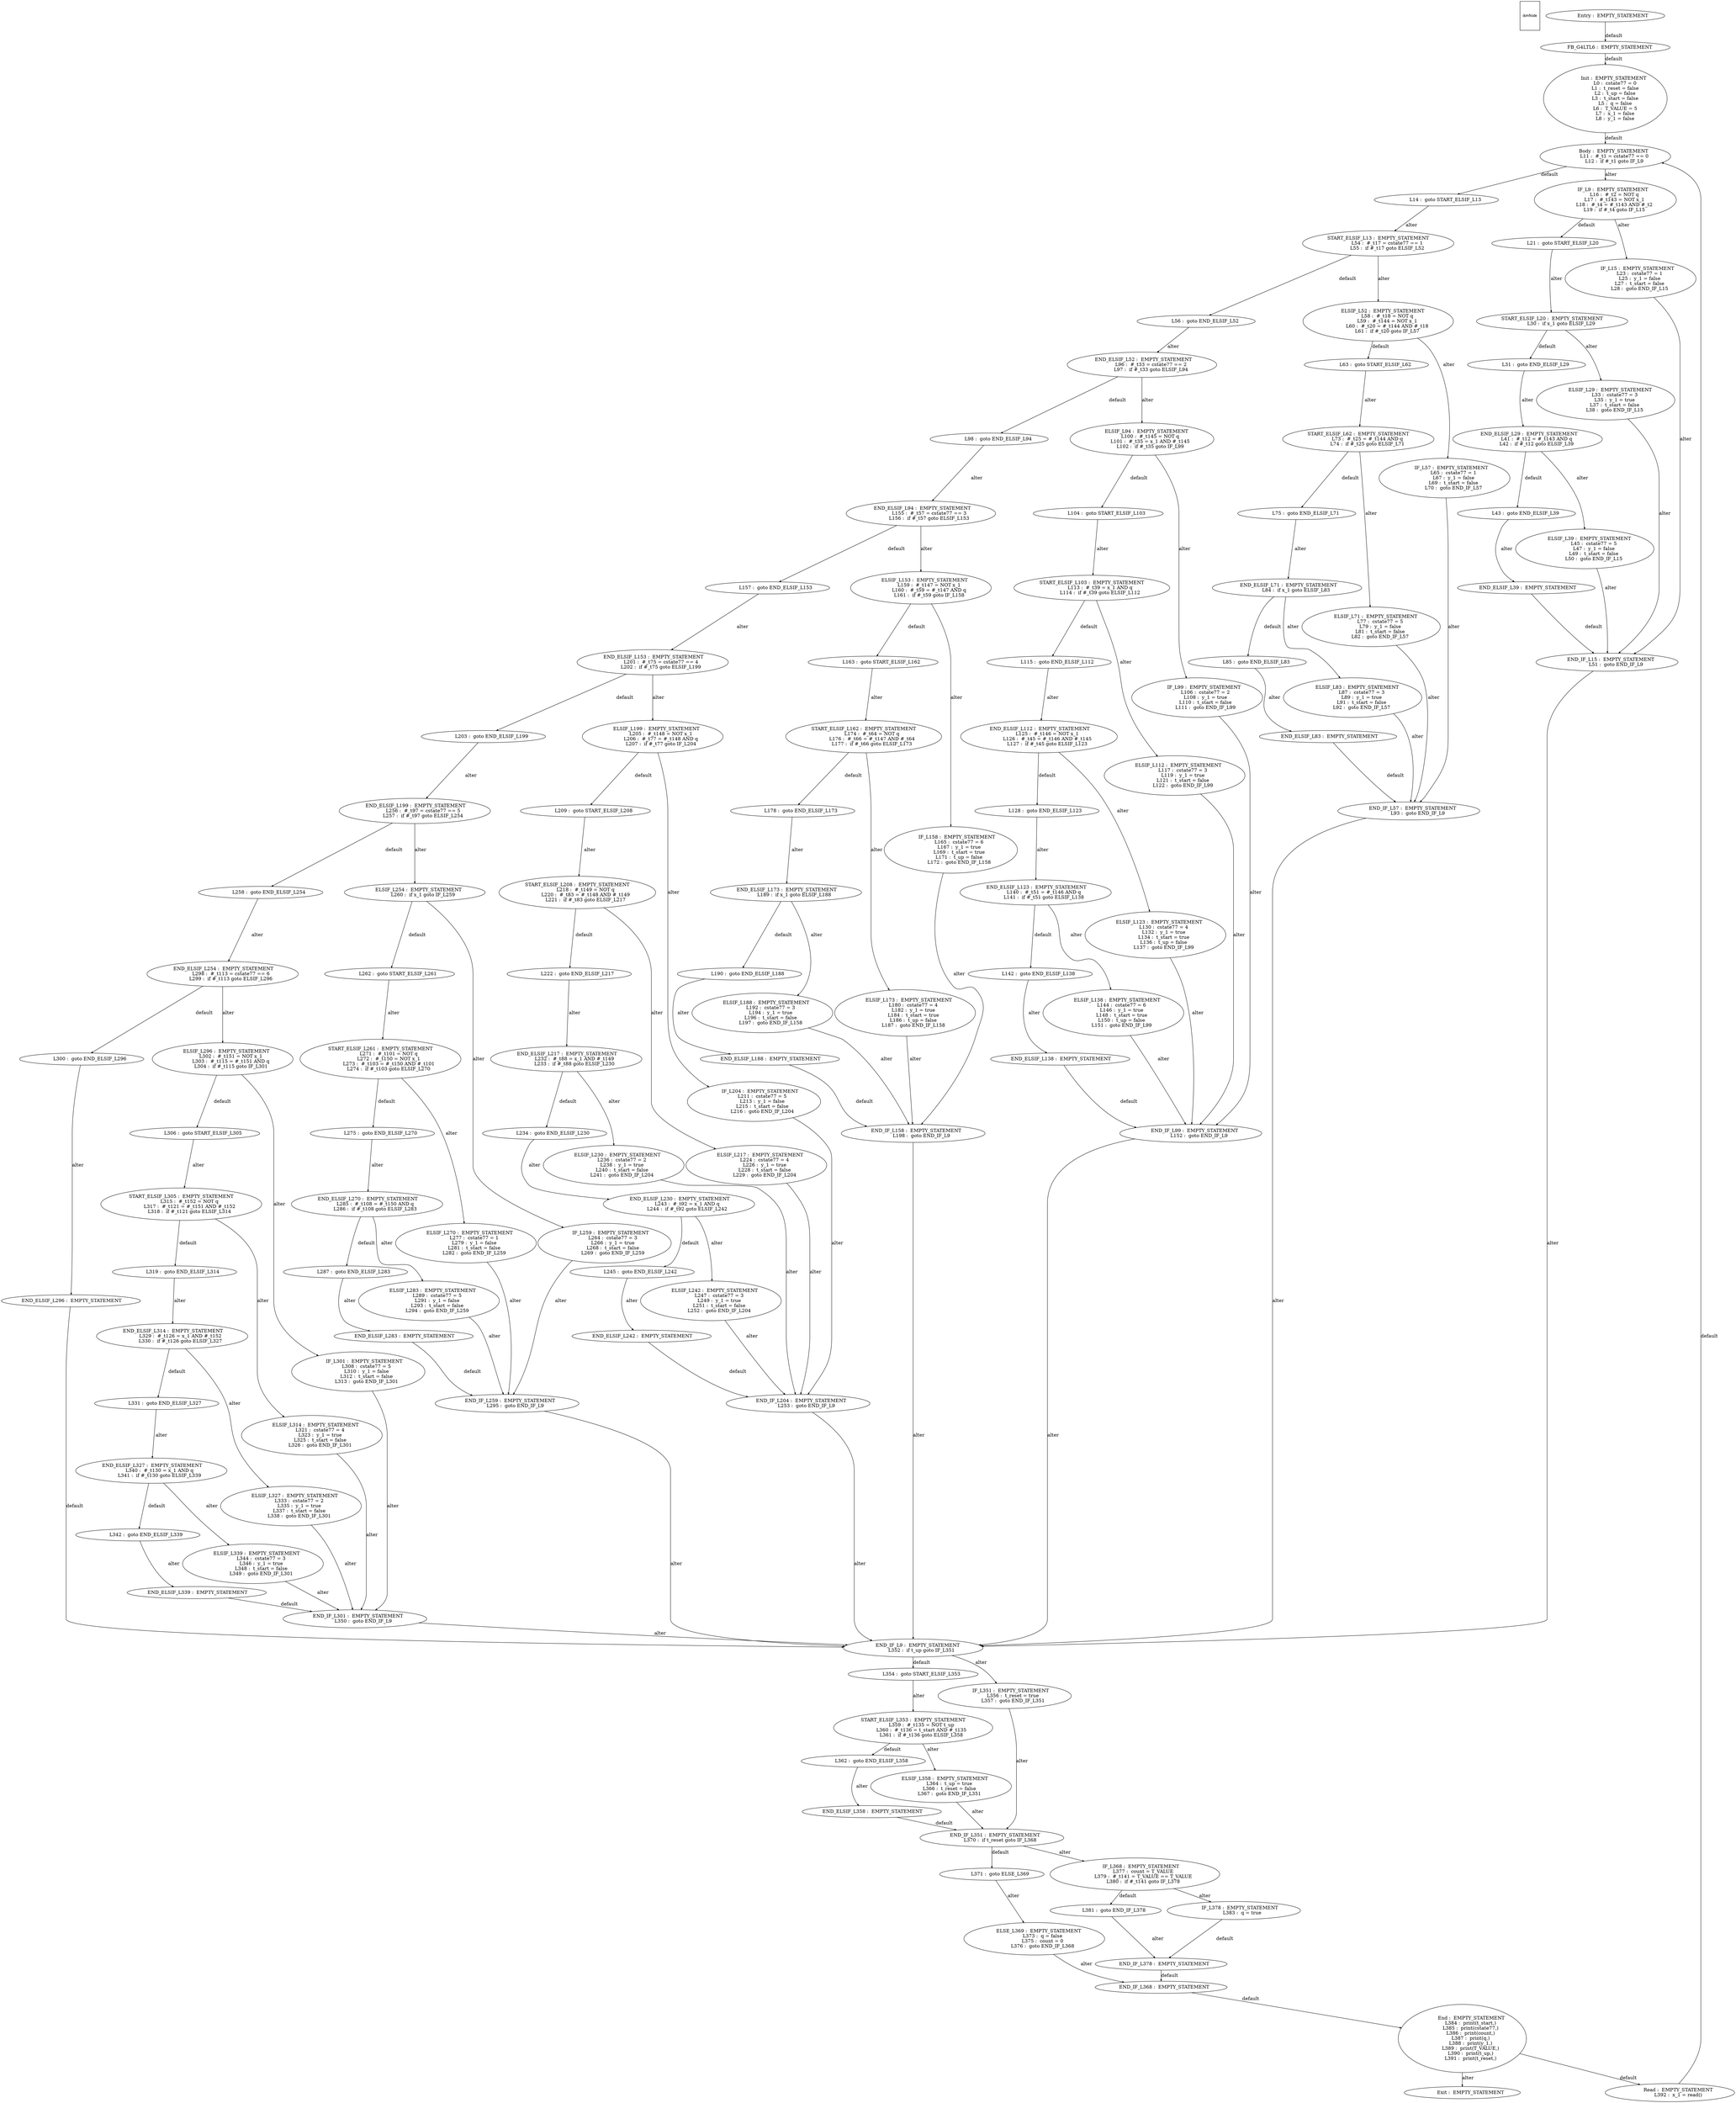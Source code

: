 digraph G {
  ranksep=.25;
  edge [arrowsize=.5]
  domNode [shape=rectangle, fontname="ArialNarrow",
        fontsize=12,  height=1.2];
  "      FB_G4LTL6 :  EMPTY_STATEMENT
"; "           Init :  EMPTY_STATEMENT
             L0 :  cstate77 = 0
             L1 :  t_reset = false
             L2 :  t_up = false
             L3 :  t_start = false
             L5 :  q = false
             L6 :  T_VALUE = 5
             L7 :  x_1 = false
             L8 :  y_1 = false
"; "           Body :  EMPTY_STATEMENT
            L11 :  #_t1 = cstate77 == 0
            L12 :  if #_t1 goto IF_L9
"; "            L14 :  goto START_ELSIF_L13
"; "          IF_L9 :  EMPTY_STATEMENT
            L16 :  #_t2 = NOT q
            L17 :  #_t143 = NOT x_1
            L18 :  #_t4 = #_t143 AND #_t2
            L19 :  if #_t4 goto IF_L15
"; "            L21 :  goto START_ELSIF_L20
"; "         IF_L15 :  EMPTY_STATEMENT
            L23 :  cstate77 = 1
            L25 :  y_1 = false
            L27 :  t_start = false
            L28 :  goto END_IF_L15
"; "START_ELSIF_L20 :  EMPTY_STATEMENT
            L30 :  if x_1 goto ELSIF_L29
"; "            L31 :  goto END_ELSIF_L29
"; "      ELSIF_L29 :  EMPTY_STATEMENT
            L33 :  cstate77 = 3
            L35 :  y_1 = true
            L37 :  t_start = false
            L38 :  goto END_IF_L15
"; "  END_ELSIF_L29 :  EMPTY_STATEMENT
            L41 :  #_t12 = #_t143 AND q
            L42 :  if #_t12 goto ELSIF_L39
"; "            L43 :  goto END_ELSIF_L39
"; "      ELSIF_L39 :  EMPTY_STATEMENT
            L45 :  cstate77 = 5
            L47 :  y_1 = false
            L49 :  t_start = false
            L50 :  goto END_IF_L15
"; "  END_ELSIF_L39 :  EMPTY_STATEMENT
"; "     END_IF_L15 :  EMPTY_STATEMENT
            L51 :  goto END_IF_L9
"; "START_ELSIF_L13 :  EMPTY_STATEMENT
            L54 :  #_t17 = cstate77 == 1
            L55 :  if #_t17 goto ELSIF_L52
"; "            L56 :  goto END_ELSIF_L52
"; "      ELSIF_L52 :  EMPTY_STATEMENT
            L58 :  #_t18 = NOT q
            L59 :  #_t144 = NOT x_1
            L60 :  #_t20 = #_t144 AND #_t18
            L61 :  if #_t20 goto IF_L57
"; "            L63 :  goto START_ELSIF_L62
"; "         IF_L57 :  EMPTY_STATEMENT
            L65 :  cstate77 = 1
            L67 :  y_1 = false
            L69 :  t_start = false
            L70 :  goto END_IF_L57
"; "START_ELSIF_L62 :  EMPTY_STATEMENT
            L73 :  #_t25 = #_t144 AND q
            L74 :  if #_t25 goto ELSIF_L71
"; "            L75 :  goto END_ELSIF_L71
"; "      ELSIF_L71 :  EMPTY_STATEMENT
            L77 :  cstate77 = 5
            L79 :  y_1 = false
            L81 :  t_start = false
            L82 :  goto END_IF_L57
"; "  END_ELSIF_L71 :  EMPTY_STATEMENT
            L84 :  if x_1 goto ELSIF_L83
"; "            L85 :  goto END_ELSIF_L83
"; "      ELSIF_L83 :  EMPTY_STATEMENT
            L87 :  cstate77 = 3
            L89 :  y_1 = true
            L91 :  t_start = false
            L92 :  goto END_IF_L57
"; "  END_ELSIF_L83 :  EMPTY_STATEMENT
"; "     END_IF_L57 :  EMPTY_STATEMENT
            L93 :  goto END_IF_L9
"; "  END_ELSIF_L52 :  EMPTY_STATEMENT
            L96 :  #_t33 = cstate77 == 2
            L97 :  if #_t33 goto ELSIF_L94
"; "            L98 :  goto END_ELSIF_L94
"; "      ELSIF_L94 :  EMPTY_STATEMENT
           L100 :  #_t145 = NOT q
           L101 :  #_t35 = x_1 AND #_t145
           L102 :  if #_t35 goto IF_L99
"; "           L104 :  goto START_ELSIF_L103
"; "         IF_L99 :  EMPTY_STATEMENT
           L106 :  cstate77 = 2
           L108 :  y_1 = true
           L110 :  t_start = false
           L111 :  goto END_IF_L99
"; "START_ELSIF_L103 :  EMPTY_STATEMENT
           L113 :  #_t39 = x_1 AND q
           L114 :  if #_t39 goto ELSIF_L112
"; "           L115 :  goto END_ELSIF_L112
"; "     ELSIF_L112 :  EMPTY_STATEMENT
           L117 :  cstate77 = 3
           L119 :  y_1 = true
           L121 :  t_start = false
           L122 :  goto END_IF_L99
"; " END_ELSIF_L112 :  EMPTY_STATEMENT
           L125 :  #_t146 = NOT x_1
           L126 :  #_t45 = #_t146 AND #_t145
           L127 :  if #_t45 goto ELSIF_L123
"; "           L128 :  goto END_ELSIF_L123
"; "     ELSIF_L123 :  EMPTY_STATEMENT
           L130 :  cstate77 = 4
           L132 :  y_1 = true
           L134 :  t_start = true
           L136 :  t_up = false
           L137 :  goto END_IF_L99
"; " END_ELSIF_L123 :  EMPTY_STATEMENT
           L140 :  #_t51 = #_t146 AND q
           L141 :  if #_t51 goto ELSIF_L138
"; "           L142 :  goto END_ELSIF_L138
"; "     ELSIF_L138 :  EMPTY_STATEMENT
           L144 :  cstate77 = 6
           L146 :  y_1 = true
           L148 :  t_start = true
           L150 :  t_up = false
           L151 :  goto END_IF_L99
"; " END_ELSIF_L138 :  EMPTY_STATEMENT
"; "     END_IF_L99 :  EMPTY_STATEMENT
           L152 :  goto END_IF_L9
"; "  END_ELSIF_L94 :  EMPTY_STATEMENT
           L155 :  #_t57 = cstate77 == 3
           L156 :  if #_t57 goto ELSIF_L153
"; "           L157 :  goto END_ELSIF_L153
"; "     ELSIF_L153 :  EMPTY_STATEMENT
           L159 :  #_t147 = NOT x_1
           L160 :  #_t59 = #_t147 AND q
           L161 :  if #_t59 goto IF_L158
"; "           L163 :  goto START_ELSIF_L162
"; "        IF_L158 :  EMPTY_STATEMENT
           L165 :  cstate77 = 6
           L167 :  y_1 = true
           L169 :  t_start = true
           L171 :  t_up = false
           L172 :  goto END_IF_L158
"; "START_ELSIF_L162 :  EMPTY_STATEMENT
           L174 :  #_t64 = NOT q
           L176 :  #_t66 = #_t147 AND #_t64
           L177 :  if #_t66 goto ELSIF_L173
"; "           L178 :  goto END_ELSIF_L173
"; "     ELSIF_L173 :  EMPTY_STATEMENT
           L180 :  cstate77 = 4
           L182 :  y_1 = true
           L184 :  t_start = true
           L186 :  t_up = false
           L187 :  goto END_IF_L158
"; " END_ELSIF_L173 :  EMPTY_STATEMENT
           L189 :  if x_1 goto ELSIF_L188
"; "           L190 :  goto END_ELSIF_L188
"; "     ELSIF_L188 :  EMPTY_STATEMENT
           L192 :  cstate77 = 3
           L194 :  y_1 = true
           L196 :  t_start = false
           L197 :  goto END_IF_L158
"; " END_ELSIF_L188 :  EMPTY_STATEMENT
"; "    END_IF_L158 :  EMPTY_STATEMENT
           L198 :  goto END_IF_L9
"; " END_ELSIF_L153 :  EMPTY_STATEMENT
           L201 :  #_t75 = cstate77 == 4
           L202 :  if #_t75 goto ELSIF_L199
"; "           L203 :  goto END_ELSIF_L199
"; "     ELSIF_L199 :  EMPTY_STATEMENT
           L205 :  #_t148 = NOT x_1
           L206 :  #_t77 = #_t148 AND q
           L207 :  if #_t77 goto IF_L204
"; "           L209 :  goto START_ELSIF_L208
"; "        IF_L204 :  EMPTY_STATEMENT
           L211 :  cstate77 = 5
           L213 :  y_1 = false
           L215 :  t_start = false
           L216 :  goto END_IF_L204
"; "START_ELSIF_L208 :  EMPTY_STATEMENT
           L218 :  #_t149 = NOT q
           L220 :  #_t83 = #_t148 AND #_t149
           L221 :  if #_t83 goto ELSIF_L217
"; "           L222 :  goto END_ELSIF_L217
"; "     ELSIF_L217 :  EMPTY_STATEMENT
           L224 :  cstate77 = 4
           L226 :  y_1 = true
           L228 :  t_start = false
           L229 :  goto END_IF_L204
"; " END_ELSIF_L217 :  EMPTY_STATEMENT
           L232 :  #_t88 = x_1 AND #_t149
           L233 :  if #_t88 goto ELSIF_L230
"; "           L234 :  goto END_ELSIF_L230
"; "     ELSIF_L230 :  EMPTY_STATEMENT
           L236 :  cstate77 = 2
           L238 :  y_1 = true
           L240 :  t_start = false
           L241 :  goto END_IF_L204
"; " END_ELSIF_L230 :  EMPTY_STATEMENT
           L243 :  #_t92 = x_1 AND q
           L244 :  if #_t92 goto ELSIF_L242
"; "           L245 :  goto END_ELSIF_L242
"; "     ELSIF_L242 :  EMPTY_STATEMENT
           L247 :  cstate77 = 3
           L249 :  y_1 = true
           L251 :  t_start = false
           L252 :  goto END_IF_L204
"; " END_ELSIF_L242 :  EMPTY_STATEMENT
"; "    END_IF_L204 :  EMPTY_STATEMENT
           L253 :  goto END_IF_L9
"; " END_ELSIF_L199 :  EMPTY_STATEMENT
           L256 :  #_t97 = cstate77 == 5
           L257 :  if #_t97 goto ELSIF_L254
"; "           L258 :  goto END_ELSIF_L254
"; "     ELSIF_L254 :  EMPTY_STATEMENT
           L260 :  if x_1 goto IF_L259
"; "           L262 :  goto START_ELSIF_L261
"; "        IF_L259 :  EMPTY_STATEMENT
           L264 :  cstate77 = 3
           L266 :  y_1 = true
           L268 :  t_start = false
           L269 :  goto END_IF_L259
"; "START_ELSIF_L261 :  EMPTY_STATEMENT
           L271 :  #_t101 = NOT q
           L272 :  #_t150 = NOT x_1
           L273 :  #_t103 = #_t150 AND #_t101
           L274 :  if #_t103 goto ELSIF_L270
"; "           L275 :  goto END_ELSIF_L270
"; "     ELSIF_L270 :  EMPTY_STATEMENT
           L277 :  cstate77 = 1
           L279 :  y_1 = false
           L281 :  t_start = false
           L282 :  goto END_IF_L259
"; " END_ELSIF_L270 :  EMPTY_STATEMENT
           L285 :  #_t108 = #_t150 AND q
           L286 :  if #_t108 goto ELSIF_L283
"; "           L287 :  goto END_ELSIF_L283
"; "     ELSIF_L283 :  EMPTY_STATEMENT
           L289 :  cstate77 = 5
           L291 :  y_1 = false
           L293 :  t_start = false
           L294 :  goto END_IF_L259
"; " END_ELSIF_L283 :  EMPTY_STATEMENT
"; "    END_IF_L259 :  EMPTY_STATEMENT
           L295 :  goto END_IF_L9
"; " END_ELSIF_L254 :  EMPTY_STATEMENT
           L298 :  #_t113 = cstate77 == 6
           L299 :  if #_t113 goto ELSIF_L296
"; "           L300 :  goto END_ELSIF_L296
"; "     ELSIF_L296 :  EMPTY_STATEMENT
           L302 :  #_t151 = NOT x_1
           L303 :  #_t115 = #_t151 AND q
           L304 :  if #_t115 goto IF_L301
"; "           L306 :  goto START_ELSIF_L305
"; "        IF_L301 :  EMPTY_STATEMENT
           L308 :  cstate77 = 5
           L310 :  y_1 = false
           L312 :  t_start = false
           L313 :  goto END_IF_L301
"; "START_ELSIF_L305 :  EMPTY_STATEMENT
           L315 :  #_t152 = NOT q
           L317 :  #_t121 = #_t151 AND #_t152
           L318 :  if #_t121 goto ELSIF_L314
"; "           L319 :  goto END_ELSIF_L314
"; "     ELSIF_L314 :  EMPTY_STATEMENT
           L321 :  cstate77 = 4
           L323 :  y_1 = true
           L325 :  t_start = false
           L326 :  goto END_IF_L301
"; " END_ELSIF_L314 :  EMPTY_STATEMENT
           L329 :  #_t126 = x_1 AND #_t152
           L330 :  if #_t126 goto ELSIF_L327
"; "           L331 :  goto END_ELSIF_L327
"; "     ELSIF_L327 :  EMPTY_STATEMENT
           L333 :  cstate77 = 2
           L335 :  y_1 = true
           L337 :  t_start = false
           L338 :  goto END_IF_L301
"; " END_ELSIF_L327 :  EMPTY_STATEMENT
           L340 :  #_t130 = x_1 AND q
           L341 :  if #_t130 goto ELSIF_L339
"; "           L342 :  goto END_ELSIF_L339
"; "     ELSIF_L339 :  EMPTY_STATEMENT
           L344 :  cstate77 = 3
           L346 :  y_1 = true
           L348 :  t_start = false
           L349 :  goto END_IF_L301
"; " END_ELSIF_L339 :  EMPTY_STATEMENT
"; "    END_IF_L301 :  EMPTY_STATEMENT
           L350 :  goto END_IF_L9
"; " END_ELSIF_L296 :  EMPTY_STATEMENT
"; "      END_IF_L9 :  EMPTY_STATEMENT
           L352 :  if t_up goto IF_L351
"; "           L354 :  goto START_ELSIF_L353
"; "        IF_L351 :  EMPTY_STATEMENT
           L356 :  t_reset = true
           L357 :  goto END_IF_L351
"; "START_ELSIF_L353 :  EMPTY_STATEMENT
           L359 :  #_t135 = NOT t_up
           L360 :  #_t136 = t_start AND #_t135
           L361 :  if #_t136 goto ELSIF_L358
"; "           L362 :  goto END_ELSIF_L358
"; "     ELSIF_L358 :  EMPTY_STATEMENT
           L364 :  t_up = true
           L366 :  t_reset = false
           L367 :  goto END_IF_L351
"; " END_ELSIF_L358 :  EMPTY_STATEMENT
"; "    END_IF_L351 :  EMPTY_STATEMENT
           L370 :  if t_reset goto IF_L368
"; "           L371 :  goto ELSE_L369
"; "      ELSE_L369 :  EMPTY_STATEMENT
           L373 :  q = false
           L375 :  count = 0
           L376 :  goto END_IF_L368
"; "        IF_L368 :  EMPTY_STATEMENT
           L377 :  count = T_VALUE
           L379 :  #_t141 = T_VALUE == T_VALUE
           L380 :  if #_t141 goto IF_L378
"; "           L381 :  goto END_IF_L378
"; "        IF_L378 :  EMPTY_STATEMENT
           L383 :  q = true
"; "    END_IF_L378 :  EMPTY_STATEMENT
"; "    END_IF_L368 :  EMPTY_STATEMENT
"; "          Entry :  EMPTY_STATEMENT
"; "            End :  EMPTY_STATEMENT
           L384 :  print(t_start,)
           L385 :  print(cstate77,)
           L386 :  print(count,)
           L387 :  print(q,)
           L388 :  print(y_1,)
           L389 :  print(T_VALUE,)
           L390 :  print(t_up,)
           L391 :  print(t_reset,)
"; "           Exit :  EMPTY_STATEMENT
"; "           Read :  EMPTY_STATEMENT
           L392 :  x_1 = read()
"; 
  "      FB_G4LTL6 :  EMPTY_STATEMENT
" -> "           Init :  EMPTY_STATEMENT
             L0 :  cstate77 = 0
             L1 :  t_reset = false
             L2 :  t_up = false
             L3 :  t_start = false
             L5 :  q = false
             L6 :  T_VALUE = 5
             L7 :  x_1 = false
             L8 :  y_1 = false
"  [label="default"];
  "           Init :  EMPTY_STATEMENT
             L0 :  cstate77 = 0
             L1 :  t_reset = false
             L2 :  t_up = false
             L3 :  t_start = false
             L5 :  q = false
             L6 :  T_VALUE = 5
             L7 :  x_1 = false
             L8 :  y_1 = false
" -> "           Body :  EMPTY_STATEMENT
            L11 :  #_t1 = cstate77 == 0
            L12 :  if #_t1 goto IF_L9
"  [label="default"];
  "           Body :  EMPTY_STATEMENT
            L11 :  #_t1 = cstate77 == 0
            L12 :  if #_t1 goto IF_L9
" -> "            L14 :  goto START_ELSIF_L13
"  [label="default"];
  "           Body :  EMPTY_STATEMENT
            L11 :  #_t1 = cstate77 == 0
            L12 :  if #_t1 goto IF_L9
" -> "          IF_L9 :  EMPTY_STATEMENT
            L16 :  #_t2 = NOT q
            L17 :  #_t143 = NOT x_1
            L18 :  #_t4 = #_t143 AND #_t2
            L19 :  if #_t4 goto IF_L15
"  [label="alter"];
  "            L14 :  goto START_ELSIF_L13
" -> "START_ELSIF_L13 :  EMPTY_STATEMENT
            L54 :  #_t17 = cstate77 == 1
            L55 :  if #_t17 goto ELSIF_L52
"  [label="alter"];
  "          IF_L9 :  EMPTY_STATEMENT
            L16 :  #_t2 = NOT q
            L17 :  #_t143 = NOT x_1
            L18 :  #_t4 = #_t143 AND #_t2
            L19 :  if #_t4 goto IF_L15
" -> "            L21 :  goto START_ELSIF_L20
"  [label="default"];
  "          IF_L9 :  EMPTY_STATEMENT
            L16 :  #_t2 = NOT q
            L17 :  #_t143 = NOT x_1
            L18 :  #_t4 = #_t143 AND #_t2
            L19 :  if #_t4 goto IF_L15
" -> "         IF_L15 :  EMPTY_STATEMENT
            L23 :  cstate77 = 1
            L25 :  y_1 = false
            L27 :  t_start = false
            L28 :  goto END_IF_L15
"  [label="alter"];
  "            L21 :  goto START_ELSIF_L20
" -> "START_ELSIF_L20 :  EMPTY_STATEMENT
            L30 :  if x_1 goto ELSIF_L29
"  [label="alter"];
  "         IF_L15 :  EMPTY_STATEMENT
            L23 :  cstate77 = 1
            L25 :  y_1 = false
            L27 :  t_start = false
            L28 :  goto END_IF_L15
" -> "     END_IF_L15 :  EMPTY_STATEMENT
            L51 :  goto END_IF_L9
"  [label="alter"];
  "START_ELSIF_L20 :  EMPTY_STATEMENT
            L30 :  if x_1 goto ELSIF_L29
" -> "            L31 :  goto END_ELSIF_L29
"  [label="default"];
  "START_ELSIF_L20 :  EMPTY_STATEMENT
            L30 :  if x_1 goto ELSIF_L29
" -> "      ELSIF_L29 :  EMPTY_STATEMENT
            L33 :  cstate77 = 3
            L35 :  y_1 = true
            L37 :  t_start = false
            L38 :  goto END_IF_L15
"  [label="alter"];
  "            L31 :  goto END_ELSIF_L29
" -> "  END_ELSIF_L29 :  EMPTY_STATEMENT
            L41 :  #_t12 = #_t143 AND q
            L42 :  if #_t12 goto ELSIF_L39
"  [label="alter"];
  "      ELSIF_L29 :  EMPTY_STATEMENT
            L33 :  cstate77 = 3
            L35 :  y_1 = true
            L37 :  t_start = false
            L38 :  goto END_IF_L15
" -> "     END_IF_L15 :  EMPTY_STATEMENT
            L51 :  goto END_IF_L9
"  [label="alter"];
  "  END_ELSIF_L29 :  EMPTY_STATEMENT
            L41 :  #_t12 = #_t143 AND q
            L42 :  if #_t12 goto ELSIF_L39
" -> "            L43 :  goto END_ELSIF_L39
"  [label="default"];
  "  END_ELSIF_L29 :  EMPTY_STATEMENT
            L41 :  #_t12 = #_t143 AND q
            L42 :  if #_t12 goto ELSIF_L39
" -> "      ELSIF_L39 :  EMPTY_STATEMENT
            L45 :  cstate77 = 5
            L47 :  y_1 = false
            L49 :  t_start = false
            L50 :  goto END_IF_L15
"  [label="alter"];
  "            L43 :  goto END_ELSIF_L39
" -> "  END_ELSIF_L39 :  EMPTY_STATEMENT
"  [label="alter"];
  "      ELSIF_L39 :  EMPTY_STATEMENT
            L45 :  cstate77 = 5
            L47 :  y_1 = false
            L49 :  t_start = false
            L50 :  goto END_IF_L15
" -> "     END_IF_L15 :  EMPTY_STATEMENT
            L51 :  goto END_IF_L9
"  [label="alter"];
  "  END_ELSIF_L39 :  EMPTY_STATEMENT
" -> "     END_IF_L15 :  EMPTY_STATEMENT
            L51 :  goto END_IF_L9
"  [label="default"];
  "     END_IF_L15 :  EMPTY_STATEMENT
            L51 :  goto END_IF_L9
" -> "      END_IF_L9 :  EMPTY_STATEMENT
           L352 :  if t_up goto IF_L351
"  [label="alter"];
  "START_ELSIF_L13 :  EMPTY_STATEMENT
            L54 :  #_t17 = cstate77 == 1
            L55 :  if #_t17 goto ELSIF_L52
" -> "            L56 :  goto END_ELSIF_L52
"  [label="default"];
  "START_ELSIF_L13 :  EMPTY_STATEMENT
            L54 :  #_t17 = cstate77 == 1
            L55 :  if #_t17 goto ELSIF_L52
" -> "      ELSIF_L52 :  EMPTY_STATEMENT
            L58 :  #_t18 = NOT q
            L59 :  #_t144 = NOT x_1
            L60 :  #_t20 = #_t144 AND #_t18
            L61 :  if #_t20 goto IF_L57
"  [label="alter"];
  "            L56 :  goto END_ELSIF_L52
" -> "  END_ELSIF_L52 :  EMPTY_STATEMENT
            L96 :  #_t33 = cstate77 == 2
            L97 :  if #_t33 goto ELSIF_L94
"  [label="alter"];
  "      ELSIF_L52 :  EMPTY_STATEMENT
            L58 :  #_t18 = NOT q
            L59 :  #_t144 = NOT x_1
            L60 :  #_t20 = #_t144 AND #_t18
            L61 :  if #_t20 goto IF_L57
" -> "            L63 :  goto START_ELSIF_L62
"  [label="default"];
  "      ELSIF_L52 :  EMPTY_STATEMENT
            L58 :  #_t18 = NOT q
            L59 :  #_t144 = NOT x_1
            L60 :  #_t20 = #_t144 AND #_t18
            L61 :  if #_t20 goto IF_L57
" -> "         IF_L57 :  EMPTY_STATEMENT
            L65 :  cstate77 = 1
            L67 :  y_1 = false
            L69 :  t_start = false
            L70 :  goto END_IF_L57
"  [label="alter"];
  "            L63 :  goto START_ELSIF_L62
" -> "START_ELSIF_L62 :  EMPTY_STATEMENT
            L73 :  #_t25 = #_t144 AND q
            L74 :  if #_t25 goto ELSIF_L71
"  [label="alter"];
  "         IF_L57 :  EMPTY_STATEMENT
            L65 :  cstate77 = 1
            L67 :  y_1 = false
            L69 :  t_start = false
            L70 :  goto END_IF_L57
" -> "     END_IF_L57 :  EMPTY_STATEMENT
            L93 :  goto END_IF_L9
"  [label="alter"];
  "START_ELSIF_L62 :  EMPTY_STATEMENT
            L73 :  #_t25 = #_t144 AND q
            L74 :  if #_t25 goto ELSIF_L71
" -> "            L75 :  goto END_ELSIF_L71
"  [label="default"];
  "START_ELSIF_L62 :  EMPTY_STATEMENT
            L73 :  #_t25 = #_t144 AND q
            L74 :  if #_t25 goto ELSIF_L71
" -> "      ELSIF_L71 :  EMPTY_STATEMENT
            L77 :  cstate77 = 5
            L79 :  y_1 = false
            L81 :  t_start = false
            L82 :  goto END_IF_L57
"  [label="alter"];
  "            L75 :  goto END_ELSIF_L71
" -> "  END_ELSIF_L71 :  EMPTY_STATEMENT
            L84 :  if x_1 goto ELSIF_L83
"  [label="alter"];
  "      ELSIF_L71 :  EMPTY_STATEMENT
            L77 :  cstate77 = 5
            L79 :  y_1 = false
            L81 :  t_start = false
            L82 :  goto END_IF_L57
" -> "     END_IF_L57 :  EMPTY_STATEMENT
            L93 :  goto END_IF_L9
"  [label="alter"];
  "  END_ELSIF_L71 :  EMPTY_STATEMENT
            L84 :  if x_1 goto ELSIF_L83
" -> "            L85 :  goto END_ELSIF_L83
"  [label="default"];
  "  END_ELSIF_L71 :  EMPTY_STATEMENT
            L84 :  if x_1 goto ELSIF_L83
" -> "      ELSIF_L83 :  EMPTY_STATEMENT
            L87 :  cstate77 = 3
            L89 :  y_1 = true
            L91 :  t_start = false
            L92 :  goto END_IF_L57
"  [label="alter"];
  "            L85 :  goto END_ELSIF_L83
" -> "  END_ELSIF_L83 :  EMPTY_STATEMENT
"  [label="alter"];
  "      ELSIF_L83 :  EMPTY_STATEMENT
            L87 :  cstate77 = 3
            L89 :  y_1 = true
            L91 :  t_start = false
            L92 :  goto END_IF_L57
" -> "     END_IF_L57 :  EMPTY_STATEMENT
            L93 :  goto END_IF_L9
"  [label="alter"];
  "  END_ELSIF_L83 :  EMPTY_STATEMENT
" -> "     END_IF_L57 :  EMPTY_STATEMENT
            L93 :  goto END_IF_L9
"  [label="default"];
  "     END_IF_L57 :  EMPTY_STATEMENT
            L93 :  goto END_IF_L9
" -> "      END_IF_L9 :  EMPTY_STATEMENT
           L352 :  if t_up goto IF_L351
"  [label="alter"];
  "  END_ELSIF_L52 :  EMPTY_STATEMENT
            L96 :  #_t33 = cstate77 == 2
            L97 :  if #_t33 goto ELSIF_L94
" -> "            L98 :  goto END_ELSIF_L94
"  [label="default"];
  "  END_ELSIF_L52 :  EMPTY_STATEMENT
            L96 :  #_t33 = cstate77 == 2
            L97 :  if #_t33 goto ELSIF_L94
" -> "      ELSIF_L94 :  EMPTY_STATEMENT
           L100 :  #_t145 = NOT q
           L101 :  #_t35 = x_1 AND #_t145
           L102 :  if #_t35 goto IF_L99
"  [label="alter"];
  "            L98 :  goto END_ELSIF_L94
" -> "  END_ELSIF_L94 :  EMPTY_STATEMENT
           L155 :  #_t57 = cstate77 == 3
           L156 :  if #_t57 goto ELSIF_L153
"  [label="alter"];
  "      ELSIF_L94 :  EMPTY_STATEMENT
           L100 :  #_t145 = NOT q
           L101 :  #_t35 = x_1 AND #_t145
           L102 :  if #_t35 goto IF_L99
" -> "           L104 :  goto START_ELSIF_L103
"  [label="default"];
  "      ELSIF_L94 :  EMPTY_STATEMENT
           L100 :  #_t145 = NOT q
           L101 :  #_t35 = x_1 AND #_t145
           L102 :  if #_t35 goto IF_L99
" -> "         IF_L99 :  EMPTY_STATEMENT
           L106 :  cstate77 = 2
           L108 :  y_1 = true
           L110 :  t_start = false
           L111 :  goto END_IF_L99
"  [label="alter"];
  "           L104 :  goto START_ELSIF_L103
" -> "START_ELSIF_L103 :  EMPTY_STATEMENT
           L113 :  #_t39 = x_1 AND q
           L114 :  if #_t39 goto ELSIF_L112
"  [label="alter"];
  "         IF_L99 :  EMPTY_STATEMENT
           L106 :  cstate77 = 2
           L108 :  y_1 = true
           L110 :  t_start = false
           L111 :  goto END_IF_L99
" -> "     END_IF_L99 :  EMPTY_STATEMENT
           L152 :  goto END_IF_L9
"  [label="alter"];
  "START_ELSIF_L103 :  EMPTY_STATEMENT
           L113 :  #_t39 = x_1 AND q
           L114 :  if #_t39 goto ELSIF_L112
" -> "           L115 :  goto END_ELSIF_L112
"  [label="default"];
  "START_ELSIF_L103 :  EMPTY_STATEMENT
           L113 :  #_t39 = x_1 AND q
           L114 :  if #_t39 goto ELSIF_L112
" -> "     ELSIF_L112 :  EMPTY_STATEMENT
           L117 :  cstate77 = 3
           L119 :  y_1 = true
           L121 :  t_start = false
           L122 :  goto END_IF_L99
"  [label="alter"];
  "           L115 :  goto END_ELSIF_L112
" -> " END_ELSIF_L112 :  EMPTY_STATEMENT
           L125 :  #_t146 = NOT x_1
           L126 :  #_t45 = #_t146 AND #_t145
           L127 :  if #_t45 goto ELSIF_L123
"  [label="alter"];
  "     ELSIF_L112 :  EMPTY_STATEMENT
           L117 :  cstate77 = 3
           L119 :  y_1 = true
           L121 :  t_start = false
           L122 :  goto END_IF_L99
" -> "     END_IF_L99 :  EMPTY_STATEMENT
           L152 :  goto END_IF_L9
"  [label="alter"];
  " END_ELSIF_L112 :  EMPTY_STATEMENT
           L125 :  #_t146 = NOT x_1
           L126 :  #_t45 = #_t146 AND #_t145
           L127 :  if #_t45 goto ELSIF_L123
" -> "           L128 :  goto END_ELSIF_L123
"  [label="default"];
  " END_ELSIF_L112 :  EMPTY_STATEMENT
           L125 :  #_t146 = NOT x_1
           L126 :  #_t45 = #_t146 AND #_t145
           L127 :  if #_t45 goto ELSIF_L123
" -> "     ELSIF_L123 :  EMPTY_STATEMENT
           L130 :  cstate77 = 4
           L132 :  y_1 = true
           L134 :  t_start = true
           L136 :  t_up = false
           L137 :  goto END_IF_L99
"  [label="alter"];
  "           L128 :  goto END_ELSIF_L123
" -> " END_ELSIF_L123 :  EMPTY_STATEMENT
           L140 :  #_t51 = #_t146 AND q
           L141 :  if #_t51 goto ELSIF_L138
"  [label="alter"];
  "     ELSIF_L123 :  EMPTY_STATEMENT
           L130 :  cstate77 = 4
           L132 :  y_1 = true
           L134 :  t_start = true
           L136 :  t_up = false
           L137 :  goto END_IF_L99
" -> "     END_IF_L99 :  EMPTY_STATEMENT
           L152 :  goto END_IF_L9
"  [label="alter"];
  " END_ELSIF_L123 :  EMPTY_STATEMENT
           L140 :  #_t51 = #_t146 AND q
           L141 :  if #_t51 goto ELSIF_L138
" -> "           L142 :  goto END_ELSIF_L138
"  [label="default"];
  " END_ELSIF_L123 :  EMPTY_STATEMENT
           L140 :  #_t51 = #_t146 AND q
           L141 :  if #_t51 goto ELSIF_L138
" -> "     ELSIF_L138 :  EMPTY_STATEMENT
           L144 :  cstate77 = 6
           L146 :  y_1 = true
           L148 :  t_start = true
           L150 :  t_up = false
           L151 :  goto END_IF_L99
"  [label="alter"];
  "           L142 :  goto END_ELSIF_L138
" -> " END_ELSIF_L138 :  EMPTY_STATEMENT
"  [label="alter"];
  "     ELSIF_L138 :  EMPTY_STATEMENT
           L144 :  cstate77 = 6
           L146 :  y_1 = true
           L148 :  t_start = true
           L150 :  t_up = false
           L151 :  goto END_IF_L99
" -> "     END_IF_L99 :  EMPTY_STATEMENT
           L152 :  goto END_IF_L9
"  [label="alter"];
  " END_ELSIF_L138 :  EMPTY_STATEMENT
" -> "     END_IF_L99 :  EMPTY_STATEMENT
           L152 :  goto END_IF_L9
"  [label="default"];
  "     END_IF_L99 :  EMPTY_STATEMENT
           L152 :  goto END_IF_L9
" -> "      END_IF_L9 :  EMPTY_STATEMENT
           L352 :  if t_up goto IF_L351
"  [label="alter"];
  "  END_ELSIF_L94 :  EMPTY_STATEMENT
           L155 :  #_t57 = cstate77 == 3
           L156 :  if #_t57 goto ELSIF_L153
" -> "           L157 :  goto END_ELSIF_L153
"  [label="default"];
  "  END_ELSIF_L94 :  EMPTY_STATEMENT
           L155 :  #_t57 = cstate77 == 3
           L156 :  if #_t57 goto ELSIF_L153
" -> "     ELSIF_L153 :  EMPTY_STATEMENT
           L159 :  #_t147 = NOT x_1
           L160 :  #_t59 = #_t147 AND q
           L161 :  if #_t59 goto IF_L158
"  [label="alter"];
  "           L157 :  goto END_ELSIF_L153
" -> " END_ELSIF_L153 :  EMPTY_STATEMENT
           L201 :  #_t75 = cstate77 == 4
           L202 :  if #_t75 goto ELSIF_L199
"  [label="alter"];
  "     ELSIF_L153 :  EMPTY_STATEMENT
           L159 :  #_t147 = NOT x_1
           L160 :  #_t59 = #_t147 AND q
           L161 :  if #_t59 goto IF_L158
" -> "           L163 :  goto START_ELSIF_L162
"  [label="default"];
  "     ELSIF_L153 :  EMPTY_STATEMENT
           L159 :  #_t147 = NOT x_1
           L160 :  #_t59 = #_t147 AND q
           L161 :  if #_t59 goto IF_L158
" -> "        IF_L158 :  EMPTY_STATEMENT
           L165 :  cstate77 = 6
           L167 :  y_1 = true
           L169 :  t_start = true
           L171 :  t_up = false
           L172 :  goto END_IF_L158
"  [label="alter"];
  "           L163 :  goto START_ELSIF_L162
" -> "START_ELSIF_L162 :  EMPTY_STATEMENT
           L174 :  #_t64 = NOT q
           L176 :  #_t66 = #_t147 AND #_t64
           L177 :  if #_t66 goto ELSIF_L173
"  [label="alter"];
  "        IF_L158 :  EMPTY_STATEMENT
           L165 :  cstate77 = 6
           L167 :  y_1 = true
           L169 :  t_start = true
           L171 :  t_up = false
           L172 :  goto END_IF_L158
" -> "    END_IF_L158 :  EMPTY_STATEMENT
           L198 :  goto END_IF_L9
"  [label="alter"];
  "START_ELSIF_L162 :  EMPTY_STATEMENT
           L174 :  #_t64 = NOT q
           L176 :  #_t66 = #_t147 AND #_t64
           L177 :  if #_t66 goto ELSIF_L173
" -> "           L178 :  goto END_ELSIF_L173
"  [label="default"];
  "START_ELSIF_L162 :  EMPTY_STATEMENT
           L174 :  #_t64 = NOT q
           L176 :  #_t66 = #_t147 AND #_t64
           L177 :  if #_t66 goto ELSIF_L173
" -> "     ELSIF_L173 :  EMPTY_STATEMENT
           L180 :  cstate77 = 4
           L182 :  y_1 = true
           L184 :  t_start = true
           L186 :  t_up = false
           L187 :  goto END_IF_L158
"  [label="alter"];
  "           L178 :  goto END_ELSIF_L173
" -> " END_ELSIF_L173 :  EMPTY_STATEMENT
           L189 :  if x_1 goto ELSIF_L188
"  [label="alter"];
  "     ELSIF_L173 :  EMPTY_STATEMENT
           L180 :  cstate77 = 4
           L182 :  y_1 = true
           L184 :  t_start = true
           L186 :  t_up = false
           L187 :  goto END_IF_L158
" -> "    END_IF_L158 :  EMPTY_STATEMENT
           L198 :  goto END_IF_L9
"  [label="alter"];
  " END_ELSIF_L173 :  EMPTY_STATEMENT
           L189 :  if x_1 goto ELSIF_L188
" -> "           L190 :  goto END_ELSIF_L188
"  [label="default"];
  " END_ELSIF_L173 :  EMPTY_STATEMENT
           L189 :  if x_1 goto ELSIF_L188
" -> "     ELSIF_L188 :  EMPTY_STATEMENT
           L192 :  cstate77 = 3
           L194 :  y_1 = true
           L196 :  t_start = false
           L197 :  goto END_IF_L158
"  [label="alter"];
  "           L190 :  goto END_ELSIF_L188
" -> " END_ELSIF_L188 :  EMPTY_STATEMENT
"  [label="alter"];
  "     ELSIF_L188 :  EMPTY_STATEMENT
           L192 :  cstate77 = 3
           L194 :  y_1 = true
           L196 :  t_start = false
           L197 :  goto END_IF_L158
" -> "    END_IF_L158 :  EMPTY_STATEMENT
           L198 :  goto END_IF_L9
"  [label="alter"];
  " END_ELSIF_L188 :  EMPTY_STATEMENT
" -> "    END_IF_L158 :  EMPTY_STATEMENT
           L198 :  goto END_IF_L9
"  [label="default"];
  "    END_IF_L158 :  EMPTY_STATEMENT
           L198 :  goto END_IF_L9
" -> "      END_IF_L9 :  EMPTY_STATEMENT
           L352 :  if t_up goto IF_L351
"  [label="alter"];
  " END_ELSIF_L153 :  EMPTY_STATEMENT
           L201 :  #_t75 = cstate77 == 4
           L202 :  if #_t75 goto ELSIF_L199
" -> "           L203 :  goto END_ELSIF_L199
"  [label="default"];
  " END_ELSIF_L153 :  EMPTY_STATEMENT
           L201 :  #_t75 = cstate77 == 4
           L202 :  if #_t75 goto ELSIF_L199
" -> "     ELSIF_L199 :  EMPTY_STATEMENT
           L205 :  #_t148 = NOT x_1
           L206 :  #_t77 = #_t148 AND q
           L207 :  if #_t77 goto IF_L204
"  [label="alter"];
  "           L203 :  goto END_ELSIF_L199
" -> " END_ELSIF_L199 :  EMPTY_STATEMENT
           L256 :  #_t97 = cstate77 == 5
           L257 :  if #_t97 goto ELSIF_L254
"  [label="alter"];
  "     ELSIF_L199 :  EMPTY_STATEMENT
           L205 :  #_t148 = NOT x_1
           L206 :  #_t77 = #_t148 AND q
           L207 :  if #_t77 goto IF_L204
" -> "           L209 :  goto START_ELSIF_L208
"  [label="default"];
  "     ELSIF_L199 :  EMPTY_STATEMENT
           L205 :  #_t148 = NOT x_1
           L206 :  #_t77 = #_t148 AND q
           L207 :  if #_t77 goto IF_L204
" -> "        IF_L204 :  EMPTY_STATEMENT
           L211 :  cstate77 = 5
           L213 :  y_1 = false
           L215 :  t_start = false
           L216 :  goto END_IF_L204
"  [label="alter"];
  "           L209 :  goto START_ELSIF_L208
" -> "START_ELSIF_L208 :  EMPTY_STATEMENT
           L218 :  #_t149 = NOT q
           L220 :  #_t83 = #_t148 AND #_t149
           L221 :  if #_t83 goto ELSIF_L217
"  [label="alter"];
  "        IF_L204 :  EMPTY_STATEMENT
           L211 :  cstate77 = 5
           L213 :  y_1 = false
           L215 :  t_start = false
           L216 :  goto END_IF_L204
" -> "    END_IF_L204 :  EMPTY_STATEMENT
           L253 :  goto END_IF_L9
"  [label="alter"];
  "START_ELSIF_L208 :  EMPTY_STATEMENT
           L218 :  #_t149 = NOT q
           L220 :  #_t83 = #_t148 AND #_t149
           L221 :  if #_t83 goto ELSIF_L217
" -> "           L222 :  goto END_ELSIF_L217
"  [label="default"];
  "START_ELSIF_L208 :  EMPTY_STATEMENT
           L218 :  #_t149 = NOT q
           L220 :  #_t83 = #_t148 AND #_t149
           L221 :  if #_t83 goto ELSIF_L217
" -> "     ELSIF_L217 :  EMPTY_STATEMENT
           L224 :  cstate77 = 4
           L226 :  y_1 = true
           L228 :  t_start = false
           L229 :  goto END_IF_L204
"  [label="alter"];
  "           L222 :  goto END_ELSIF_L217
" -> " END_ELSIF_L217 :  EMPTY_STATEMENT
           L232 :  #_t88 = x_1 AND #_t149
           L233 :  if #_t88 goto ELSIF_L230
"  [label="alter"];
  "     ELSIF_L217 :  EMPTY_STATEMENT
           L224 :  cstate77 = 4
           L226 :  y_1 = true
           L228 :  t_start = false
           L229 :  goto END_IF_L204
" -> "    END_IF_L204 :  EMPTY_STATEMENT
           L253 :  goto END_IF_L9
"  [label="alter"];
  " END_ELSIF_L217 :  EMPTY_STATEMENT
           L232 :  #_t88 = x_1 AND #_t149
           L233 :  if #_t88 goto ELSIF_L230
" -> "           L234 :  goto END_ELSIF_L230
"  [label="default"];
  " END_ELSIF_L217 :  EMPTY_STATEMENT
           L232 :  #_t88 = x_1 AND #_t149
           L233 :  if #_t88 goto ELSIF_L230
" -> "     ELSIF_L230 :  EMPTY_STATEMENT
           L236 :  cstate77 = 2
           L238 :  y_1 = true
           L240 :  t_start = false
           L241 :  goto END_IF_L204
"  [label="alter"];
  "           L234 :  goto END_ELSIF_L230
" -> " END_ELSIF_L230 :  EMPTY_STATEMENT
           L243 :  #_t92 = x_1 AND q
           L244 :  if #_t92 goto ELSIF_L242
"  [label="alter"];
  "     ELSIF_L230 :  EMPTY_STATEMENT
           L236 :  cstate77 = 2
           L238 :  y_1 = true
           L240 :  t_start = false
           L241 :  goto END_IF_L204
" -> "    END_IF_L204 :  EMPTY_STATEMENT
           L253 :  goto END_IF_L9
"  [label="alter"];
  " END_ELSIF_L230 :  EMPTY_STATEMENT
           L243 :  #_t92 = x_1 AND q
           L244 :  if #_t92 goto ELSIF_L242
" -> "           L245 :  goto END_ELSIF_L242
"  [label="default"];
  " END_ELSIF_L230 :  EMPTY_STATEMENT
           L243 :  #_t92 = x_1 AND q
           L244 :  if #_t92 goto ELSIF_L242
" -> "     ELSIF_L242 :  EMPTY_STATEMENT
           L247 :  cstate77 = 3
           L249 :  y_1 = true
           L251 :  t_start = false
           L252 :  goto END_IF_L204
"  [label="alter"];
  "           L245 :  goto END_ELSIF_L242
" -> " END_ELSIF_L242 :  EMPTY_STATEMENT
"  [label="alter"];
  "     ELSIF_L242 :  EMPTY_STATEMENT
           L247 :  cstate77 = 3
           L249 :  y_1 = true
           L251 :  t_start = false
           L252 :  goto END_IF_L204
" -> "    END_IF_L204 :  EMPTY_STATEMENT
           L253 :  goto END_IF_L9
"  [label="alter"];
  " END_ELSIF_L242 :  EMPTY_STATEMENT
" -> "    END_IF_L204 :  EMPTY_STATEMENT
           L253 :  goto END_IF_L9
"  [label="default"];
  "    END_IF_L204 :  EMPTY_STATEMENT
           L253 :  goto END_IF_L9
" -> "      END_IF_L9 :  EMPTY_STATEMENT
           L352 :  if t_up goto IF_L351
"  [label="alter"];
  " END_ELSIF_L199 :  EMPTY_STATEMENT
           L256 :  #_t97 = cstate77 == 5
           L257 :  if #_t97 goto ELSIF_L254
" -> "           L258 :  goto END_ELSIF_L254
"  [label="default"];
  " END_ELSIF_L199 :  EMPTY_STATEMENT
           L256 :  #_t97 = cstate77 == 5
           L257 :  if #_t97 goto ELSIF_L254
" -> "     ELSIF_L254 :  EMPTY_STATEMENT
           L260 :  if x_1 goto IF_L259
"  [label="alter"];
  "           L258 :  goto END_ELSIF_L254
" -> " END_ELSIF_L254 :  EMPTY_STATEMENT
           L298 :  #_t113 = cstate77 == 6
           L299 :  if #_t113 goto ELSIF_L296
"  [label="alter"];
  "     ELSIF_L254 :  EMPTY_STATEMENT
           L260 :  if x_1 goto IF_L259
" -> "           L262 :  goto START_ELSIF_L261
"  [label="default"];
  "     ELSIF_L254 :  EMPTY_STATEMENT
           L260 :  if x_1 goto IF_L259
" -> "        IF_L259 :  EMPTY_STATEMENT
           L264 :  cstate77 = 3
           L266 :  y_1 = true
           L268 :  t_start = false
           L269 :  goto END_IF_L259
"  [label="alter"];
  "           L262 :  goto START_ELSIF_L261
" -> "START_ELSIF_L261 :  EMPTY_STATEMENT
           L271 :  #_t101 = NOT q
           L272 :  #_t150 = NOT x_1
           L273 :  #_t103 = #_t150 AND #_t101
           L274 :  if #_t103 goto ELSIF_L270
"  [label="alter"];
  "        IF_L259 :  EMPTY_STATEMENT
           L264 :  cstate77 = 3
           L266 :  y_1 = true
           L268 :  t_start = false
           L269 :  goto END_IF_L259
" -> "    END_IF_L259 :  EMPTY_STATEMENT
           L295 :  goto END_IF_L9
"  [label="alter"];
  "START_ELSIF_L261 :  EMPTY_STATEMENT
           L271 :  #_t101 = NOT q
           L272 :  #_t150 = NOT x_1
           L273 :  #_t103 = #_t150 AND #_t101
           L274 :  if #_t103 goto ELSIF_L270
" -> "           L275 :  goto END_ELSIF_L270
"  [label="default"];
  "START_ELSIF_L261 :  EMPTY_STATEMENT
           L271 :  #_t101 = NOT q
           L272 :  #_t150 = NOT x_1
           L273 :  #_t103 = #_t150 AND #_t101
           L274 :  if #_t103 goto ELSIF_L270
" -> "     ELSIF_L270 :  EMPTY_STATEMENT
           L277 :  cstate77 = 1
           L279 :  y_1 = false
           L281 :  t_start = false
           L282 :  goto END_IF_L259
"  [label="alter"];
  "           L275 :  goto END_ELSIF_L270
" -> " END_ELSIF_L270 :  EMPTY_STATEMENT
           L285 :  #_t108 = #_t150 AND q
           L286 :  if #_t108 goto ELSIF_L283
"  [label="alter"];
  "     ELSIF_L270 :  EMPTY_STATEMENT
           L277 :  cstate77 = 1
           L279 :  y_1 = false
           L281 :  t_start = false
           L282 :  goto END_IF_L259
" -> "    END_IF_L259 :  EMPTY_STATEMENT
           L295 :  goto END_IF_L9
"  [label="alter"];
  " END_ELSIF_L270 :  EMPTY_STATEMENT
           L285 :  #_t108 = #_t150 AND q
           L286 :  if #_t108 goto ELSIF_L283
" -> "           L287 :  goto END_ELSIF_L283
"  [label="default"];
  " END_ELSIF_L270 :  EMPTY_STATEMENT
           L285 :  #_t108 = #_t150 AND q
           L286 :  if #_t108 goto ELSIF_L283
" -> "     ELSIF_L283 :  EMPTY_STATEMENT
           L289 :  cstate77 = 5
           L291 :  y_1 = false
           L293 :  t_start = false
           L294 :  goto END_IF_L259
"  [label="alter"];
  "           L287 :  goto END_ELSIF_L283
" -> " END_ELSIF_L283 :  EMPTY_STATEMENT
"  [label="alter"];
  "     ELSIF_L283 :  EMPTY_STATEMENT
           L289 :  cstate77 = 5
           L291 :  y_1 = false
           L293 :  t_start = false
           L294 :  goto END_IF_L259
" -> "    END_IF_L259 :  EMPTY_STATEMENT
           L295 :  goto END_IF_L9
"  [label="alter"];
  " END_ELSIF_L283 :  EMPTY_STATEMENT
" -> "    END_IF_L259 :  EMPTY_STATEMENT
           L295 :  goto END_IF_L9
"  [label="default"];
  "    END_IF_L259 :  EMPTY_STATEMENT
           L295 :  goto END_IF_L9
" -> "      END_IF_L9 :  EMPTY_STATEMENT
           L352 :  if t_up goto IF_L351
"  [label="alter"];
  " END_ELSIF_L254 :  EMPTY_STATEMENT
           L298 :  #_t113 = cstate77 == 6
           L299 :  if #_t113 goto ELSIF_L296
" -> "           L300 :  goto END_ELSIF_L296
"  [label="default"];
  " END_ELSIF_L254 :  EMPTY_STATEMENT
           L298 :  #_t113 = cstate77 == 6
           L299 :  if #_t113 goto ELSIF_L296
" -> "     ELSIF_L296 :  EMPTY_STATEMENT
           L302 :  #_t151 = NOT x_1
           L303 :  #_t115 = #_t151 AND q
           L304 :  if #_t115 goto IF_L301
"  [label="alter"];
  "           L300 :  goto END_ELSIF_L296
" -> " END_ELSIF_L296 :  EMPTY_STATEMENT
"  [label="alter"];
  "     ELSIF_L296 :  EMPTY_STATEMENT
           L302 :  #_t151 = NOT x_1
           L303 :  #_t115 = #_t151 AND q
           L304 :  if #_t115 goto IF_L301
" -> "           L306 :  goto START_ELSIF_L305
"  [label="default"];
  "     ELSIF_L296 :  EMPTY_STATEMENT
           L302 :  #_t151 = NOT x_1
           L303 :  #_t115 = #_t151 AND q
           L304 :  if #_t115 goto IF_L301
" -> "        IF_L301 :  EMPTY_STATEMENT
           L308 :  cstate77 = 5
           L310 :  y_1 = false
           L312 :  t_start = false
           L313 :  goto END_IF_L301
"  [label="alter"];
  "           L306 :  goto START_ELSIF_L305
" -> "START_ELSIF_L305 :  EMPTY_STATEMENT
           L315 :  #_t152 = NOT q
           L317 :  #_t121 = #_t151 AND #_t152
           L318 :  if #_t121 goto ELSIF_L314
"  [label="alter"];
  "        IF_L301 :  EMPTY_STATEMENT
           L308 :  cstate77 = 5
           L310 :  y_1 = false
           L312 :  t_start = false
           L313 :  goto END_IF_L301
" -> "    END_IF_L301 :  EMPTY_STATEMENT
           L350 :  goto END_IF_L9
"  [label="alter"];
  "START_ELSIF_L305 :  EMPTY_STATEMENT
           L315 :  #_t152 = NOT q
           L317 :  #_t121 = #_t151 AND #_t152
           L318 :  if #_t121 goto ELSIF_L314
" -> "           L319 :  goto END_ELSIF_L314
"  [label="default"];
  "START_ELSIF_L305 :  EMPTY_STATEMENT
           L315 :  #_t152 = NOT q
           L317 :  #_t121 = #_t151 AND #_t152
           L318 :  if #_t121 goto ELSIF_L314
" -> "     ELSIF_L314 :  EMPTY_STATEMENT
           L321 :  cstate77 = 4
           L323 :  y_1 = true
           L325 :  t_start = false
           L326 :  goto END_IF_L301
"  [label="alter"];
  "           L319 :  goto END_ELSIF_L314
" -> " END_ELSIF_L314 :  EMPTY_STATEMENT
           L329 :  #_t126 = x_1 AND #_t152
           L330 :  if #_t126 goto ELSIF_L327
"  [label="alter"];
  "     ELSIF_L314 :  EMPTY_STATEMENT
           L321 :  cstate77 = 4
           L323 :  y_1 = true
           L325 :  t_start = false
           L326 :  goto END_IF_L301
" -> "    END_IF_L301 :  EMPTY_STATEMENT
           L350 :  goto END_IF_L9
"  [label="alter"];
  " END_ELSIF_L314 :  EMPTY_STATEMENT
           L329 :  #_t126 = x_1 AND #_t152
           L330 :  if #_t126 goto ELSIF_L327
" -> "           L331 :  goto END_ELSIF_L327
"  [label="default"];
  " END_ELSIF_L314 :  EMPTY_STATEMENT
           L329 :  #_t126 = x_1 AND #_t152
           L330 :  if #_t126 goto ELSIF_L327
" -> "     ELSIF_L327 :  EMPTY_STATEMENT
           L333 :  cstate77 = 2
           L335 :  y_1 = true
           L337 :  t_start = false
           L338 :  goto END_IF_L301
"  [label="alter"];
  "           L331 :  goto END_ELSIF_L327
" -> " END_ELSIF_L327 :  EMPTY_STATEMENT
           L340 :  #_t130 = x_1 AND q
           L341 :  if #_t130 goto ELSIF_L339
"  [label="alter"];
  "     ELSIF_L327 :  EMPTY_STATEMENT
           L333 :  cstate77 = 2
           L335 :  y_1 = true
           L337 :  t_start = false
           L338 :  goto END_IF_L301
" -> "    END_IF_L301 :  EMPTY_STATEMENT
           L350 :  goto END_IF_L9
"  [label="alter"];
  " END_ELSIF_L327 :  EMPTY_STATEMENT
           L340 :  #_t130 = x_1 AND q
           L341 :  if #_t130 goto ELSIF_L339
" -> "           L342 :  goto END_ELSIF_L339
"  [label="default"];
  " END_ELSIF_L327 :  EMPTY_STATEMENT
           L340 :  #_t130 = x_1 AND q
           L341 :  if #_t130 goto ELSIF_L339
" -> "     ELSIF_L339 :  EMPTY_STATEMENT
           L344 :  cstate77 = 3
           L346 :  y_1 = true
           L348 :  t_start = false
           L349 :  goto END_IF_L301
"  [label="alter"];
  "           L342 :  goto END_ELSIF_L339
" -> " END_ELSIF_L339 :  EMPTY_STATEMENT
"  [label="alter"];
  "     ELSIF_L339 :  EMPTY_STATEMENT
           L344 :  cstate77 = 3
           L346 :  y_1 = true
           L348 :  t_start = false
           L349 :  goto END_IF_L301
" -> "    END_IF_L301 :  EMPTY_STATEMENT
           L350 :  goto END_IF_L9
"  [label="alter"];
  " END_ELSIF_L339 :  EMPTY_STATEMENT
" -> "    END_IF_L301 :  EMPTY_STATEMENT
           L350 :  goto END_IF_L9
"  [label="default"];
  "    END_IF_L301 :  EMPTY_STATEMENT
           L350 :  goto END_IF_L9
" -> "      END_IF_L9 :  EMPTY_STATEMENT
           L352 :  if t_up goto IF_L351
"  [label="alter"];
  " END_ELSIF_L296 :  EMPTY_STATEMENT
" -> "      END_IF_L9 :  EMPTY_STATEMENT
           L352 :  if t_up goto IF_L351
"  [label="default"];
  "      END_IF_L9 :  EMPTY_STATEMENT
           L352 :  if t_up goto IF_L351
" -> "           L354 :  goto START_ELSIF_L353
"  [label="default"];
  "      END_IF_L9 :  EMPTY_STATEMENT
           L352 :  if t_up goto IF_L351
" -> "        IF_L351 :  EMPTY_STATEMENT
           L356 :  t_reset = true
           L357 :  goto END_IF_L351
"  [label="alter"];
  "           L354 :  goto START_ELSIF_L353
" -> "START_ELSIF_L353 :  EMPTY_STATEMENT
           L359 :  #_t135 = NOT t_up
           L360 :  #_t136 = t_start AND #_t135
           L361 :  if #_t136 goto ELSIF_L358
"  [label="alter"];
  "        IF_L351 :  EMPTY_STATEMENT
           L356 :  t_reset = true
           L357 :  goto END_IF_L351
" -> "    END_IF_L351 :  EMPTY_STATEMENT
           L370 :  if t_reset goto IF_L368
"  [label="alter"];
  "START_ELSIF_L353 :  EMPTY_STATEMENT
           L359 :  #_t135 = NOT t_up
           L360 :  #_t136 = t_start AND #_t135
           L361 :  if #_t136 goto ELSIF_L358
" -> "           L362 :  goto END_ELSIF_L358
"  [label="default"];
  "START_ELSIF_L353 :  EMPTY_STATEMENT
           L359 :  #_t135 = NOT t_up
           L360 :  #_t136 = t_start AND #_t135
           L361 :  if #_t136 goto ELSIF_L358
" -> "     ELSIF_L358 :  EMPTY_STATEMENT
           L364 :  t_up = true
           L366 :  t_reset = false
           L367 :  goto END_IF_L351
"  [label="alter"];
  "           L362 :  goto END_ELSIF_L358
" -> " END_ELSIF_L358 :  EMPTY_STATEMENT
"  [label="alter"];
  "     ELSIF_L358 :  EMPTY_STATEMENT
           L364 :  t_up = true
           L366 :  t_reset = false
           L367 :  goto END_IF_L351
" -> "    END_IF_L351 :  EMPTY_STATEMENT
           L370 :  if t_reset goto IF_L368
"  [label="alter"];
  " END_ELSIF_L358 :  EMPTY_STATEMENT
" -> "    END_IF_L351 :  EMPTY_STATEMENT
           L370 :  if t_reset goto IF_L368
"  [label="default"];
  "    END_IF_L351 :  EMPTY_STATEMENT
           L370 :  if t_reset goto IF_L368
" -> "           L371 :  goto ELSE_L369
"  [label="default"];
  "    END_IF_L351 :  EMPTY_STATEMENT
           L370 :  if t_reset goto IF_L368
" -> "        IF_L368 :  EMPTY_STATEMENT
           L377 :  count = T_VALUE
           L379 :  #_t141 = T_VALUE == T_VALUE
           L380 :  if #_t141 goto IF_L378
"  [label="alter"];
  "           L371 :  goto ELSE_L369
" -> "      ELSE_L369 :  EMPTY_STATEMENT
           L373 :  q = false
           L375 :  count = 0
           L376 :  goto END_IF_L368
"  [label="alter"];
  "      ELSE_L369 :  EMPTY_STATEMENT
           L373 :  q = false
           L375 :  count = 0
           L376 :  goto END_IF_L368
" -> "    END_IF_L368 :  EMPTY_STATEMENT
"  [label="alter"];
  "        IF_L368 :  EMPTY_STATEMENT
           L377 :  count = T_VALUE
           L379 :  #_t141 = T_VALUE == T_VALUE
           L380 :  if #_t141 goto IF_L378
" -> "           L381 :  goto END_IF_L378
"  [label="default"];
  "        IF_L368 :  EMPTY_STATEMENT
           L377 :  count = T_VALUE
           L379 :  #_t141 = T_VALUE == T_VALUE
           L380 :  if #_t141 goto IF_L378
" -> "        IF_L378 :  EMPTY_STATEMENT
           L383 :  q = true
"  [label="alter"];
  "           L381 :  goto END_IF_L378
" -> "    END_IF_L378 :  EMPTY_STATEMENT
"  [label="alter"];
  "        IF_L378 :  EMPTY_STATEMENT
           L383 :  q = true
" -> "    END_IF_L378 :  EMPTY_STATEMENT
"  [label="default"];
  "    END_IF_L378 :  EMPTY_STATEMENT
" -> "    END_IF_L368 :  EMPTY_STATEMENT
"  [label="default"];
  "    END_IF_L368 :  EMPTY_STATEMENT
" -> "            End :  EMPTY_STATEMENT
           L384 :  print(t_start,)
           L385 :  print(cstate77,)
           L386 :  print(count,)
           L387 :  print(q,)
           L388 :  print(y_1,)
           L389 :  print(T_VALUE,)
           L390 :  print(t_up,)
           L391 :  print(t_reset,)
"  [label="default"];
  "          Entry :  EMPTY_STATEMENT
" -> "      FB_G4LTL6 :  EMPTY_STATEMENT
"  [label="default"];
  "            End :  EMPTY_STATEMENT
           L384 :  print(t_start,)
           L385 :  print(cstate77,)
           L386 :  print(count,)
           L387 :  print(q,)
           L388 :  print(y_1,)
           L389 :  print(T_VALUE,)
           L390 :  print(t_up,)
           L391 :  print(t_reset,)
" -> "           Read :  EMPTY_STATEMENT
           L392 :  x_1 = read()
"  [label="default"];
  "            End :  EMPTY_STATEMENT
           L384 :  print(t_start,)
           L385 :  print(cstate77,)
           L386 :  print(count,)
           L387 :  print(q,)
           L388 :  print(y_1,)
           L389 :  print(T_VALUE,)
           L390 :  print(t_up,)
           L391 :  print(t_reset,)
" -> "           Exit :  EMPTY_STATEMENT
"  [label="alter"];
  "           Read :  EMPTY_STATEMENT
           L392 :  x_1 = read()
" -> "           Body :  EMPTY_STATEMENT
            L11 :  #_t1 = cstate77 == 0
            L12 :  if #_t1 goto IF_L9
"  [label="default"];
}

